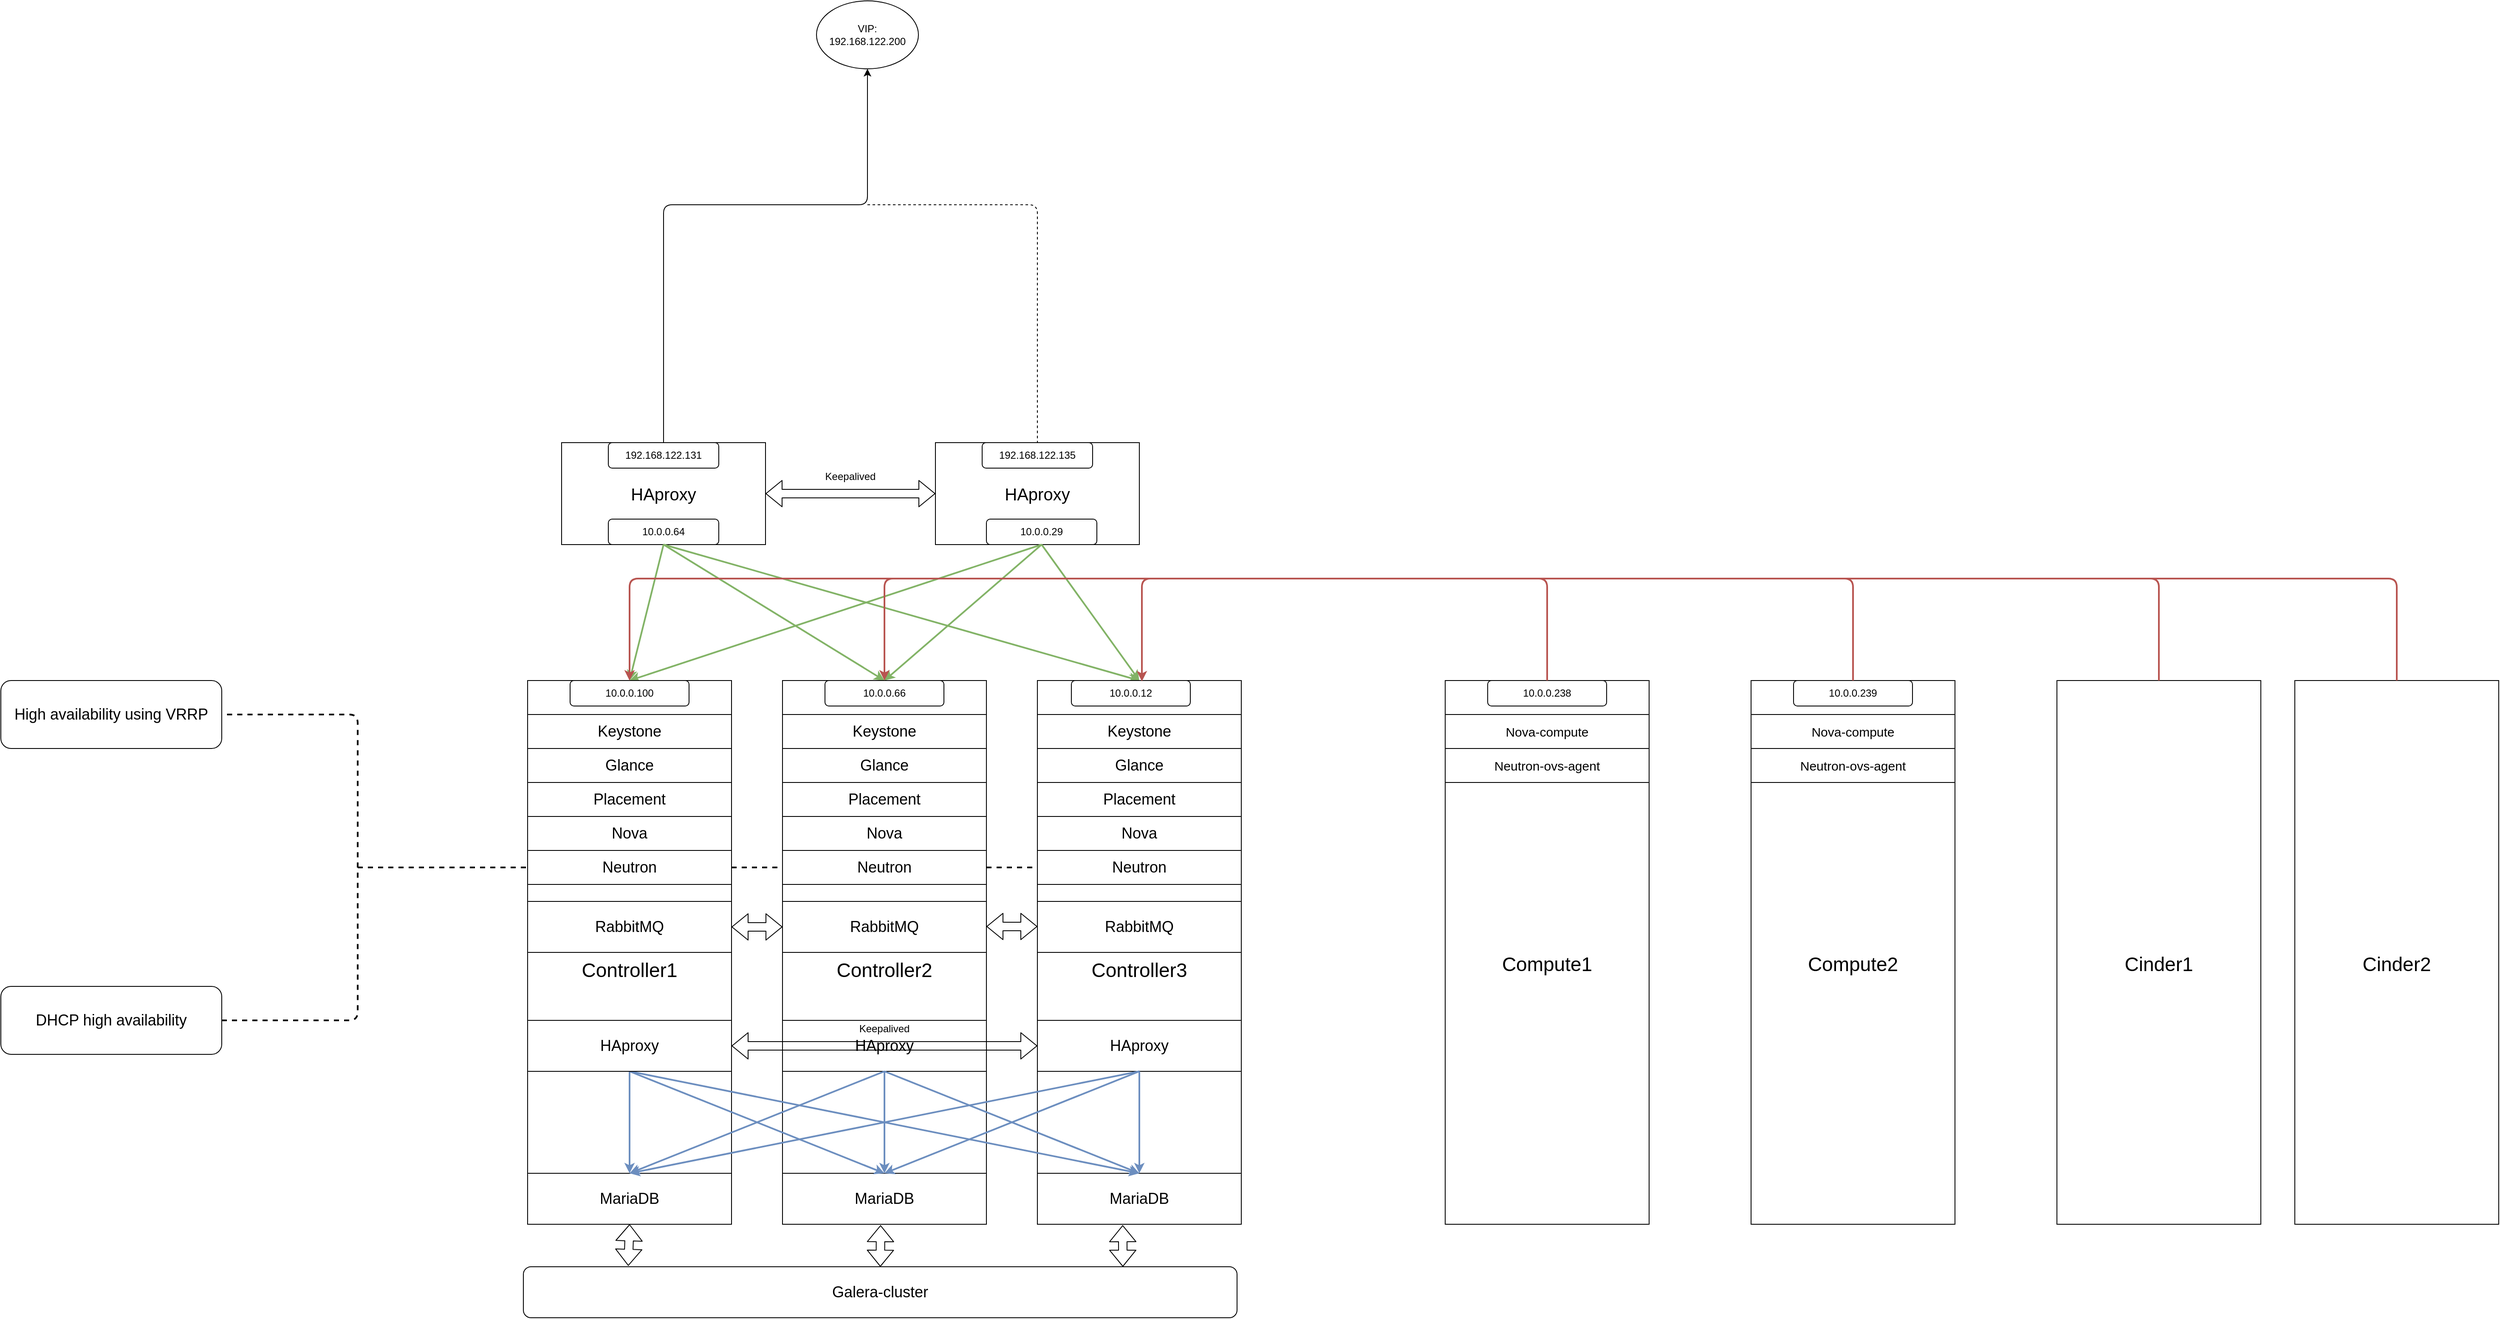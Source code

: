 <mxfile version="12.8.4" type="github">
  <diagram id="eD_JJGinxh7tce8vUjwv" name="Page-1">
    <mxGraphModel dx="2205" dy="1876" grid="1" gridSize="10" guides="1" tooltips="1" connect="1" arrows="1" fold="1" page="1" pageScale="1" pageWidth="850" pageHeight="1100" math="0" shadow="0">
      <root>
        <mxCell id="0" />
        <mxCell id="1" parent="0" />
        <mxCell id="yRIOcCUZ5OUKHp-ImnXH-1" value="&lt;font style=&quot;font-size: 20px&quot;&gt;HAproxy&lt;/font&gt;" style="rounded=0;whiteSpace=wrap;html=1;" parent="1" vertex="1">
          <mxGeometry x="80" y="120" width="240" height="120" as="geometry" />
        </mxCell>
        <mxCell id="yRIOcCUZ5OUKHp-ImnXH-3" value="&lt;font style=&quot;font-size: 20px&quot;&gt;HAproxy&lt;/font&gt;" style="rounded=0;whiteSpace=wrap;html=1;" parent="1" vertex="1">
          <mxGeometry x="520" y="120" width="240" height="120" as="geometry" />
        </mxCell>
        <mxCell id="yRIOcCUZ5OUKHp-ImnXH-4" value="192.168.122.131" style="rounded=1;whiteSpace=wrap;html=1;" parent="1" vertex="1">
          <mxGeometry x="135" y="120" width="130" height="30" as="geometry" />
        </mxCell>
        <mxCell id="yRIOcCUZ5OUKHp-ImnXH-5" value="192.168.122.135" style="rounded=1;whiteSpace=wrap;html=1;" parent="1" vertex="1">
          <mxGeometry x="575" y="120" width="130" height="30" as="geometry" />
        </mxCell>
        <mxCell id="yRIOcCUZ5OUKHp-ImnXH-6" value="" style="shape=flexArrow;endArrow=classic;startArrow=classic;html=1;exitX=1;exitY=0.5;exitDx=0;exitDy=0;entryX=0;entryY=0.5;entryDx=0;entryDy=0;" parent="1" source="yRIOcCUZ5OUKHp-ImnXH-1" target="yRIOcCUZ5OUKHp-ImnXH-3" edge="1">
          <mxGeometry width="50" height="50" relative="1" as="geometry">
            <mxPoint x="400" y="350" as="sourcePoint" />
            <mxPoint x="450" y="300" as="targetPoint" />
          </mxGeometry>
        </mxCell>
        <mxCell id="yRIOcCUZ5OUKHp-ImnXH-7" value="&lt;div&gt;Keepalived&lt;/div&gt;" style="text;html=1;strokeColor=none;fillColor=none;align=center;verticalAlign=middle;whiteSpace=wrap;rounded=0;" parent="1" vertex="1">
          <mxGeometry x="330" y="150" width="180" height="20" as="geometry" />
        </mxCell>
        <mxCell id="yRIOcCUZ5OUKHp-ImnXH-9" value="" style="endArrow=classic;html=1;exitX=0.5;exitY=0;exitDx=0;exitDy=0;" parent="1" source="yRIOcCUZ5OUKHp-ImnXH-4" edge="1">
          <mxGeometry width="50" height="50" relative="1" as="geometry">
            <mxPoint x="400" y="270" as="sourcePoint" />
            <mxPoint x="440" y="-320" as="targetPoint" />
            <Array as="points">
              <mxPoint x="200" y="-160" />
              <mxPoint x="440" y="-160" />
            </Array>
          </mxGeometry>
        </mxCell>
        <mxCell id="yRIOcCUZ5OUKHp-ImnXH-10" value="" style="endArrow=none;dashed=1;html=1;entryX=0.5;entryY=0;entryDx=0;entryDy=0;" parent="1" target="yRIOcCUZ5OUKHp-ImnXH-5" edge="1">
          <mxGeometry width="50" height="50" relative="1" as="geometry">
            <mxPoint x="440" y="-160" as="sourcePoint" />
            <mxPoint x="450" y="-30" as="targetPoint" />
            <Array as="points">
              <mxPoint x="640" y="-160" />
            </Array>
          </mxGeometry>
        </mxCell>
        <mxCell id="yRIOcCUZ5OUKHp-ImnXH-12" value="VIP:&lt;br&gt;192.168.122.200" style="ellipse;whiteSpace=wrap;html=1;" parent="1" vertex="1">
          <mxGeometry x="380" y="-400" width="120" height="80" as="geometry" />
        </mxCell>
        <mxCell id="yRIOcCUZ5OUKHp-ImnXH-17" value="10.0.0.64" style="rounded=1;whiteSpace=wrap;html=1;" parent="1" vertex="1">
          <mxGeometry x="135" y="210" width="130" height="30" as="geometry" />
        </mxCell>
        <mxCell id="yRIOcCUZ5OUKHp-ImnXH-18" value="10.0.0.29" style="rounded=1;whiteSpace=wrap;html=1;" parent="1" vertex="1">
          <mxGeometry x="580" y="210" width="130" height="30" as="geometry" />
        </mxCell>
        <mxCell id="yRIOcCUZ5OUKHp-ImnXH-19" value="&lt;div&gt;&lt;br&gt;&lt;/div&gt;&lt;div&gt;&lt;br&gt;&lt;/div&gt;&lt;div&gt;&lt;br&gt;&lt;/div&gt;&lt;div style=&quot;font-size: 23px&quot;&gt;&lt;font style=&quot;font-size: 23px&quot;&gt;Controller1&lt;/font&gt;&lt;/div&gt;" style="rounded=0;whiteSpace=wrap;html=1;" parent="1" vertex="1">
          <mxGeometry x="40" y="400" width="240" height="640" as="geometry" />
        </mxCell>
        <mxCell id="yRIOcCUZ5OUKHp-ImnXH-20" value="&lt;div&gt;&lt;br&gt;&lt;/div&gt;&lt;div&gt;&lt;br&gt;&lt;/div&gt;&lt;div&gt;&lt;br&gt;&lt;/div&gt;&lt;div&gt;&lt;font style=&quot;font-size: 23px&quot;&gt;Controller2&lt;/font&gt;&lt;/div&gt;" style="rounded=0;whiteSpace=wrap;html=1;" parent="1" vertex="1">
          <mxGeometry x="340" y="400" width="240" height="640" as="geometry" />
        </mxCell>
        <mxCell id="yRIOcCUZ5OUKHp-ImnXH-21" value="&lt;div&gt;&lt;br&gt;&lt;/div&gt;&lt;div&gt;&lt;br&gt;&lt;/div&gt;&lt;div&gt;&lt;br&gt;&lt;/div&gt;&lt;div&gt;&lt;font style=&quot;font-size: 23px&quot;&gt;Controller3&lt;/font&gt;&lt;/div&gt;" style="rounded=0;whiteSpace=wrap;html=1;" parent="1" vertex="1">
          <mxGeometry x="640" y="400" width="240" height="640" as="geometry" />
        </mxCell>
        <mxCell id="yRIOcCUZ5OUKHp-ImnXH-22" value="" style="endArrow=classic;html=1;exitX=0.5;exitY=1;exitDx=0;exitDy=0;entryX=0.5;entryY=0;entryDx=0;entryDy=0;fillColor=#d5e8d4;strokeColor=#82b366;strokeWidth=2;" parent="1" source="yRIOcCUZ5OUKHp-ImnXH-17" target="yRIOcCUZ5OUKHp-ImnXH-19" edge="1">
          <mxGeometry width="50" height="50" relative="1" as="geometry">
            <mxPoint x="400" y="390" as="sourcePoint" />
            <mxPoint x="450" y="340" as="targetPoint" />
          </mxGeometry>
        </mxCell>
        <mxCell id="yRIOcCUZ5OUKHp-ImnXH-23" value="" style="endArrow=classic;html=1;entryX=0.5;entryY=0;entryDx=0;entryDy=0;fillColor=#d5e8d4;strokeColor=#82b366;strokeWidth=2;" parent="1" target="yRIOcCUZ5OUKHp-ImnXH-20" edge="1">
          <mxGeometry width="50" height="50" relative="1" as="geometry">
            <mxPoint x="200" y="240" as="sourcePoint" />
            <mxPoint x="160" y="390" as="targetPoint" />
          </mxGeometry>
        </mxCell>
        <mxCell id="yRIOcCUZ5OUKHp-ImnXH-24" value="" style="endArrow=classic;html=1;entryX=0.5;entryY=0;entryDx=0;entryDy=0;exitX=0.5;exitY=1;exitDx=0;exitDy=0;fillColor=#d5e8d4;strokeColor=#82b366;strokeWidth=2;" parent="1" source="yRIOcCUZ5OUKHp-ImnXH-17" target="yRIOcCUZ5OUKHp-ImnXH-21" edge="1">
          <mxGeometry width="50" height="50" relative="1" as="geometry">
            <mxPoint x="210" y="250" as="sourcePoint" />
            <mxPoint x="470" y="410" as="targetPoint" />
          </mxGeometry>
        </mxCell>
        <mxCell id="yRIOcCUZ5OUKHp-ImnXH-25" value="" style="endArrow=classic;html=1;exitX=0.5;exitY=1;exitDx=0;exitDy=0;entryX=0.5;entryY=0;entryDx=0;entryDy=0;fillColor=#d5e8d4;strokeColor=#82b366;strokeWidth=2;" parent="1" source="yRIOcCUZ5OUKHp-ImnXH-18" target="yRIOcCUZ5OUKHp-ImnXH-19" edge="1">
          <mxGeometry width="50" height="50" relative="1" as="geometry">
            <mxPoint x="210" y="250" as="sourcePoint" />
            <mxPoint x="160" y="400" as="targetPoint" />
          </mxGeometry>
        </mxCell>
        <mxCell id="yRIOcCUZ5OUKHp-ImnXH-26" value="" style="endArrow=classic;html=1;exitX=0.5;exitY=1;exitDx=0;exitDy=0;entryX=0.5;entryY=0;entryDx=0;entryDy=0;fillColor=#d5e8d4;strokeColor=#82b366;strokeWidth=2;" parent="1" source="yRIOcCUZ5OUKHp-ImnXH-18" target="yRIOcCUZ5OUKHp-ImnXH-20" edge="1">
          <mxGeometry width="50" height="50" relative="1" as="geometry">
            <mxPoint x="655" y="250" as="sourcePoint" />
            <mxPoint x="170" y="410" as="targetPoint" />
          </mxGeometry>
        </mxCell>
        <mxCell id="yRIOcCUZ5OUKHp-ImnXH-27" value="" style="endArrow=classic;html=1;exitX=0.5;exitY=1;exitDx=0;exitDy=0;entryX=0.5;entryY=0;entryDx=0;entryDy=0;fillColor=#d5e8d4;strokeColor=#82b366;strokeWidth=2;" parent="1" source="yRIOcCUZ5OUKHp-ImnXH-18" target="yRIOcCUZ5OUKHp-ImnXH-21" edge="1">
          <mxGeometry width="50" height="50" relative="1" as="geometry">
            <mxPoint x="655" y="250" as="sourcePoint" />
            <mxPoint x="180" y="420" as="targetPoint" />
          </mxGeometry>
        </mxCell>
        <mxCell id="yRIOcCUZ5OUKHp-ImnXH-28" value="10.0.0.100" style="rounded=1;whiteSpace=wrap;html=1;" parent="1" vertex="1">
          <mxGeometry x="90" y="400" width="140" height="30" as="geometry" />
        </mxCell>
        <mxCell id="yRIOcCUZ5OUKHp-ImnXH-29" value="10.0.0.66" style="rounded=1;whiteSpace=wrap;html=1;" parent="1" vertex="1">
          <mxGeometry x="390" y="400" width="140" height="30" as="geometry" />
        </mxCell>
        <mxCell id="yRIOcCUZ5OUKHp-ImnXH-30" value="10.0.0.12" style="rounded=1;whiteSpace=wrap;html=1;" parent="1" vertex="1">
          <mxGeometry x="680" y="400" width="140" height="30" as="geometry" />
        </mxCell>
        <mxCell id="yRIOcCUZ5OUKHp-ImnXH-32" value="&lt;font style=&quot;font-size: 18px&quot;&gt;Keystone&lt;/font&gt;" style="rounded=0;whiteSpace=wrap;html=1;" parent="1" vertex="1">
          <mxGeometry x="40" y="440" width="240" height="40" as="geometry" />
        </mxCell>
        <mxCell id="yRIOcCUZ5OUKHp-ImnXH-33" value="&lt;font style=&quot;font-size: 18px&quot;&gt;Keystone&lt;/font&gt;" style="rounded=0;whiteSpace=wrap;html=1;" parent="1" vertex="1">
          <mxGeometry x="340" y="440" width="240" height="40" as="geometry" />
        </mxCell>
        <mxCell id="yRIOcCUZ5OUKHp-ImnXH-35" value="&lt;font style=&quot;font-size: 18px;&quot;&gt;Glance&lt;/font&gt;" style="rounded=0;whiteSpace=wrap;html=1;fontSize=18;" parent="1" vertex="1">
          <mxGeometry x="40" y="480" width="240" height="40" as="geometry" />
        </mxCell>
        <mxCell id="yRIOcCUZ5OUKHp-ImnXH-36" value="Placement" style="rounded=0;whiteSpace=wrap;html=1;fontSize=18;" parent="1" vertex="1">
          <mxGeometry x="40" y="520" width="240" height="40" as="geometry" />
        </mxCell>
        <mxCell id="yRIOcCUZ5OUKHp-ImnXH-37" value="Nova" style="rounded=0;whiteSpace=wrap;html=1;fontSize=18;" parent="1" vertex="1">
          <mxGeometry x="40" y="560" width="240" height="40" as="geometry" />
        </mxCell>
        <mxCell id="yRIOcCUZ5OUKHp-ImnXH-38" value="Neutron" style="rounded=0;whiteSpace=wrap;html=1;fontSize=18;" parent="1" vertex="1">
          <mxGeometry x="40" y="600" width="240" height="40" as="geometry" />
        </mxCell>
        <mxCell id="yRIOcCUZ5OUKHp-ImnXH-47" value="&lt;font style=&quot;font-size: 18px;&quot;&gt;Glance&lt;/font&gt;" style="rounded=0;whiteSpace=wrap;html=1;fontSize=18;" parent="1" vertex="1">
          <mxGeometry x="340" y="480" width="240" height="40" as="geometry" />
        </mxCell>
        <mxCell id="yRIOcCUZ5OUKHp-ImnXH-48" value="Placement" style="rounded=0;whiteSpace=wrap;html=1;fontSize=18;" parent="1" vertex="1">
          <mxGeometry x="340" y="520" width="240" height="40" as="geometry" />
        </mxCell>
        <mxCell id="yRIOcCUZ5OUKHp-ImnXH-49" value="Nova" style="rounded=0;whiteSpace=wrap;html=1;fontSize=18;" parent="1" vertex="1">
          <mxGeometry x="340" y="560" width="240" height="40" as="geometry" />
        </mxCell>
        <mxCell id="yRIOcCUZ5OUKHp-ImnXH-50" value="Neutron" style="rounded=0;whiteSpace=wrap;html=1;fontSize=18;" parent="1" vertex="1">
          <mxGeometry x="340" y="600" width="240" height="40" as="geometry" />
        </mxCell>
        <mxCell id="yRIOcCUZ5OUKHp-ImnXH-55" value="MariaDB" style="rounded=0;whiteSpace=wrap;html=1;fontSize=18;" parent="1" vertex="1">
          <mxGeometry x="40" y="980" width="240" height="60" as="geometry" />
        </mxCell>
        <mxCell id="yRIOcCUZ5OUKHp-ImnXH-56" value="MariaDB" style="rounded=0;whiteSpace=wrap;html=1;fontSize=18;" parent="1" vertex="1">
          <mxGeometry x="340" y="980" width="240" height="60" as="geometry" />
        </mxCell>
        <mxCell id="yRIOcCUZ5OUKHp-ImnXH-57" value="MariaDB" style="rounded=0;whiteSpace=wrap;html=1;fontSize=18;" parent="1" vertex="1">
          <mxGeometry x="640" y="980" width="240" height="60" as="geometry" />
        </mxCell>
        <mxCell id="yRIOcCUZ5OUKHp-ImnXH-59" value="HAproxy" style="rounded=0;whiteSpace=wrap;html=1;fontSize=18;" parent="1" vertex="1">
          <mxGeometry x="340" y="800" width="240" height="60" as="geometry" />
        </mxCell>
        <mxCell id="yRIOcCUZ5OUKHp-ImnXH-60" value="" style="shape=flexArrow;endArrow=classic;startArrow=classic;html=1;fontSize=18;exitX=1;exitY=0.5;exitDx=0;exitDy=0;entryX=0;entryY=0.5;entryDx=0;entryDy=0;" parent="1" source="yRIOcCUZ5OUKHp-ImnXH-58" target="rDaiTC833s7yylqL6G56-10" edge="1">
          <mxGeometry width="50" height="50" relative="1" as="geometry">
            <mxPoint x="400" y="630" as="sourcePoint" />
            <mxPoint x="450" y="580" as="targetPoint" />
          </mxGeometry>
        </mxCell>
        <mxCell id="yRIOcCUZ5OUKHp-ImnXH-61" value="Keepalived" style="text;html=1;strokeColor=none;fillColor=none;align=center;verticalAlign=middle;whiteSpace=wrap;rounded=0;fontSize=12;" parent="1" vertex="1">
          <mxGeometry x="440" y="800" width="40" height="20" as="geometry" />
        </mxCell>
        <mxCell id="yRIOcCUZ5OUKHp-ImnXH-62" value="" style="endArrow=classic;html=1;fontSize=12;entryX=0.5;entryY=0;entryDx=0;entryDy=0;exitX=0.5;exitY=1;exitDx=0;exitDy=0;fillColor=#dae8fc;strokeColor=#6c8ebf;strokeWidth=2;" parent="1" source="yRIOcCUZ5OUKHp-ImnXH-58" target="yRIOcCUZ5OUKHp-ImnXH-55" edge="1">
          <mxGeometry width="50" height="50" relative="1" as="geometry">
            <mxPoint x="-50" y="870" as="sourcePoint" />
            <mxPoint x="450" y="690" as="targetPoint" />
          </mxGeometry>
        </mxCell>
        <mxCell id="yRIOcCUZ5OUKHp-ImnXH-63" value="" style="endArrow=classic;html=1;fontSize=12;entryX=0.5;entryY=0;entryDx=0;entryDy=0;exitX=0.5;exitY=1;exitDx=0;exitDy=0;fillColor=#dae8fc;strokeColor=#6c8ebf;strokeWidth=2;" parent="1" source="yRIOcCUZ5OUKHp-ImnXH-58" target="yRIOcCUZ5OUKHp-ImnXH-56" edge="1">
          <mxGeometry width="50" height="50" relative="1" as="geometry">
            <mxPoint x="170" y="820" as="sourcePoint" />
            <mxPoint x="170" y="990" as="targetPoint" />
          </mxGeometry>
        </mxCell>
        <mxCell id="yRIOcCUZ5OUKHp-ImnXH-64" value="" style="endArrow=classic;html=1;fontSize=12;exitX=0.5;exitY=1;exitDx=0;exitDy=0;entryX=0.5;entryY=0;entryDx=0;entryDy=0;fillColor=#dae8fc;strokeColor=#6c8ebf;strokeWidth=2;" parent="1" source="yRIOcCUZ5OUKHp-ImnXH-58" target="yRIOcCUZ5OUKHp-ImnXH-57" edge="1">
          <mxGeometry width="50" height="50" relative="1" as="geometry">
            <mxPoint x="170" y="820" as="sourcePoint" />
            <mxPoint x="170" y="990" as="targetPoint" />
          </mxGeometry>
        </mxCell>
        <mxCell id="yRIOcCUZ5OUKHp-ImnXH-65" value="" style="endArrow=classic;html=1;fontSize=12;exitX=0.5;exitY=1;exitDx=0;exitDy=0;entryX=0.5;entryY=0;entryDx=0;entryDy=0;fillColor=#dae8fc;strokeColor=#6c8ebf;strokeWidth=2;" parent="1" source="yRIOcCUZ5OUKHp-ImnXH-59" target="yRIOcCUZ5OUKHp-ImnXH-55" edge="1">
          <mxGeometry width="50" height="50" relative="1" as="geometry">
            <mxPoint x="170" y="820" as="sourcePoint" />
            <mxPoint x="170" y="990" as="targetPoint" />
          </mxGeometry>
        </mxCell>
        <mxCell id="yRIOcCUZ5OUKHp-ImnXH-66" value="" style="endArrow=classic;html=1;fontSize=12;exitX=0.5;exitY=1;exitDx=0;exitDy=0;fillColor=#dae8fc;strokeColor=#6c8ebf;strokeWidth=2;" parent="1" source="yRIOcCUZ5OUKHp-ImnXH-59" target="yRIOcCUZ5OUKHp-ImnXH-56" edge="1">
          <mxGeometry width="50" height="50" relative="1" as="geometry">
            <mxPoint x="470" y="820" as="sourcePoint" />
            <mxPoint x="170" y="990" as="targetPoint" />
          </mxGeometry>
        </mxCell>
        <mxCell id="yRIOcCUZ5OUKHp-ImnXH-67" value="" style="endArrow=classic;html=1;fontSize=12;exitX=0.5;exitY=1;exitDx=0;exitDy=0;entryX=0.5;entryY=0;entryDx=0;entryDy=0;fillColor=#dae8fc;strokeColor=#6c8ebf;strokeWidth=2;" parent="1" source="yRIOcCUZ5OUKHp-ImnXH-59" target="yRIOcCUZ5OUKHp-ImnXH-57" edge="1">
          <mxGeometry width="50" height="50" relative="1" as="geometry">
            <mxPoint x="470" y="820" as="sourcePoint" />
            <mxPoint x="470" y="990" as="targetPoint" />
          </mxGeometry>
        </mxCell>
        <mxCell id="yRIOcCUZ5OUKHp-ImnXH-68" value="&lt;font style=&quot;font-size: 18px&quot;&gt;RabbitMQ&lt;/font&gt;" style="rounded=0;whiteSpace=wrap;html=1;fontSize=12;" parent="1" vertex="1">
          <mxGeometry x="40" y="660" width="240" height="60" as="geometry" />
        </mxCell>
        <mxCell id="yRIOcCUZ5OUKHp-ImnXH-70" style="edgeStyle=orthogonalEdgeStyle;rounded=0;orthogonalLoop=1;jettySize=auto;html=1;exitX=0.5;exitY=1;exitDx=0;exitDy=0;fontSize=12;" parent="1" source="yRIOcCUZ5OUKHp-ImnXH-68" target="yRIOcCUZ5OUKHp-ImnXH-68" edge="1">
          <mxGeometry relative="1" as="geometry" />
        </mxCell>
        <mxCell id="yRIOcCUZ5OUKHp-ImnXH-72" value="&lt;font style=&quot;font-size: 18px&quot;&gt;RabbitMQ&lt;/font&gt;" style="rounded=0;whiteSpace=wrap;html=1;fontSize=12;" parent="1" vertex="1">
          <mxGeometry x="340" y="660" width="240" height="60" as="geometry" />
        </mxCell>
        <mxCell id="yRIOcCUZ5OUKHp-ImnXH-73" value="&lt;font style=&quot;font-size: 18px&quot;&gt;RabbitMQ&lt;/font&gt;" style="rounded=0;whiteSpace=wrap;html=1;fontSize=12;" parent="1" vertex="1">
          <mxGeometry x="640" y="660" width="240" height="60" as="geometry" />
        </mxCell>
        <mxCell id="yRIOcCUZ5OUKHp-ImnXH-79" value="&lt;font style=&quot;font-size: 18px&quot;&gt;Galera-cluster&lt;/font&gt;" style="rounded=1;whiteSpace=wrap;html=1;fillColor=none;fontSize=12;" parent="1" vertex="1">
          <mxGeometry x="35" y="1090" width="840" height="60" as="geometry" />
        </mxCell>
        <mxCell id="yRIOcCUZ5OUKHp-ImnXH-58" value="HAproxy" style="rounded=0;whiteSpace=wrap;html=1;fontSize=18;" parent="1" vertex="1">
          <mxGeometry x="40" y="800" width="240" height="60" as="geometry" />
        </mxCell>
        <mxCell id="yRIOcCUZ5OUKHp-ImnXH-84" value="" style="shape=flexArrow;endArrow=classic;startArrow=classic;html=1;fontSize=12;exitX=0.147;exitY=-0.017;exitDx=0;exitDy=0;exitPerimeter=0;entryX=0.5;entryY=1;entryDx=0;entryDy=0;" parent="1" source="yRIOcCUZ5OUKHp-ImnXH-79" target="yRIOcCUZ5OUKHp-ImnXH-55" edge="1">
          <mxGeometry width="50" height="50" relative="1" as="geometry">
            <mxPoint x="380" y="840" as="sourcePoint" />
            <mxPoint x="430" y="790" as="targetPoint" />
          </mxGeometry>
        </mxCell>
        <mxCell id="yRIOcCUZ5OUKHp-ImnXH-88" value="" style="shape=flexArrow;endArrow=classic;startArrow=classic;html=1;fontSize=12;entryX=0.5;entryY=1;entryDx=0;entryDy=0;" parent="1" source="yRIOcCUZ5OUKHp-ImnXH-79" edge="1">
          <mxGeometry width="50" height="50" relative="1" as="geometry">
            <mxPoint x="454.5" y="1120" as="sourcePoint" />
            <mxPoint x="455.43" y="1041.02" as="targetPoint" />
          </mxGeometry>
        </mxCell>
        <mxCell id="yRIOcCUZ5OUKHp-ImnXH-89" value="" style="shape=flexArrow;endArrow=classic;startArrow=classic;html=1;fontSize=12;entryX=0.5;entryY=1;entryDx=0;entryDy=0;exitX=0.84;exitY=0;exitDx=0;exitDy=0;exitPerimeter=0;" parent="1" source="yRIOcCUZ5OUKHp-ImnXH-79" edge="1">
          <mxGeometry width="50" height="50" relative="1" as="geometry">
            <mxPoint x="740" y="1110" as="sourcePoint" />
            <mxPoint x="740.43" y="1041.02" as="targetPoint" />
          </mxGeometry>
        </mxCell>
        <mxCell id="yRIOcCUZ5OUKHp-ImnXH-90" value="" style="shape=flexArrow;endArrow=classic;startArrow=classic;html=1;fontSize=12;exitX=1;exitY=0.5;exitDx=0;exitDy=0;entryX=0;entryY=0.5;entryDx=0;entryDy=0;" parent="1" source="yRIOcCUZ5OUKHp-ImnXH-68" target="yRIOcCUZ5OUKHp-ImnXH-72" edge="1">
          <mxGeometry width="50" height="50" relative="1" as="geometry">
            <mxPoint x="380" y="840" as="sourcePoint" />
            <mxPoint x="430" y="790" as="targetPoint" />
          </mxGeometry>
        </mxCell>
        <mxCell id="yRIOcCUZ5OUKHp-ImnXH-91" value="" style="shape=flexArrow;endArrow=classic;startArrow=classic;html=1;fontSize=12;exitX=1;exitY=0.5;exitDx=0;exitDy=0;entryX=0;entryY=0.5;entryDx=0;entryDy=0;" parent="1" edge="1">
          <mxGeometry width="50" height="50" relative="1" as="geometry">
            <mxPoint x="580" y="689.5" as="sourcePoint" />
            <mxPoint x="640" y="689.5" as="targetPoint" />
          </mxGeometry>
        </mxCell>
        <mxCell id="rDaiTC833s7yylqL6G56-3" value="&lt;div style=&quot;font-size: 23px&quot;&gt;&lt;font style=&quot;font-size: 23px&quot;&gt;&lt;br&gt;&lt;/font&gt;&lt;/div&gt;&lt;div style=&quot;font-size: 23px&quot;&gt;&lt;div&gt;&lt;font style=&quot;font-size: 23px&quot;&gt;Compute1&lt;br&gt;&lt;/font&gt;&lt;/div&gt;&lt;/div&gt;" style="rounded=0;whiteSpace=wrap;html=1;" parent="1" vertex="1">
          <mxGeometry x="1120" y="400" width="240" height="640" as="geometry" />
        </mxCell>
        <mxCell id="rDaiTC833s7yylqL6G56-4" value="&lt;div style=&quot;font-size: 23px&quot;&gt;&lt;font style=&quot;font-size: 23px&quot;&gt;&lt;br&gt;&lt;/font&gt;&lt;/div&gt;&lt;div style=&quot;font-size: 23px&quot;&gt;&lt;div&gt;&lt;font style=&quot;font-size: 23px&quot;&gt;Compute2&lt;br&gt;&lt;/font&gt;&lt;/div&gt;&lt;/div&gt;" style="rounded=0;whiteSpace=wrap;html=1;" parent="1" vertex="1">
          <mxGeometry x="1480" y="400" width="240" height="640" as="geometry" />
        </mxCell>
        <mxCell id="rDaiTC833s7yylqL6G56-5" value="&lt;font style=&quot;font-size: 18px&quot;&gt;Keystone&lt;/font&gt;" style="rounded=0;whiteSpace=wrap;html=1;" parent="1" vertex="1">
          <mxGeometry x="640" y="440" width="240" height="40" as="geometry" />
        </mxCell>
        <mxCell id="rDaiTC833s7yylqL6G56-6" value="&lt;font style=&quot;font-size: 18px;&quot;&gt;Glance&lt;/font&gt;" style="rounded=0;whiteSpace=wrap;html=1;fontSize=18;" parent="1" vertex="1">
          <mxGeometry x="640" y="480" width="240" height="40" as="geometry" />
        </mxCell>
        <mxCell id="rDaiTC833s7yylqL6G56-7" value="Placement" style="rounded=0;whiteSpace=wrap;html=1;fontSize=18;" parent="1" vertex="1">
          <mxGeometry x="640" y="520" width="240" height="40" as="geometry" />
        </mxCell>
        <mxCell id="rDaiTC833s7yylqL6G56-8" value="Nova" style="rounded=0;whiteSpace=wrap;html=1;fontSize=18;" parent="1" vertex="1">
          <mxGeometry x="640" y="560" width="240" height="40" as="geometry" />
        </mxCell>
        <mxCell id="rDaiTC833s7yylqL6G56-9" value="Neutron" style="rounded=0;whiteSpace=wrap;html=1;fontSize=18;" parent="1" vertex="1">
          <mxGeometry x="640" y="600" width="240" height="40" as="geometry" />
        </mxCell>
        <mxCell id="rDaiTC833s7yylqL6G56-10" value="HAproxy" style="rounded=0;whiteSpace=wrap;html=1;fontSize=18;" parent="1" vertex="1">
          <mxGeometry x="640" y="800" width="240" height="60" as="geometry" />
        </mxCell>
        <mxCell id="rDaiTC833s7yylqL6G56-11" value="" style="endArrow=classic;html=1;exitX=0.5;exitY=1;exitDx=0;exitDy=0;entryX=0.5;entryY=0;entryDx=0;entryDy=0;fillColor=#dae8fc;strokeColor=#6c8ebf;strokeWidth=2;" parent="1" source="rDaiTC833s7yylqL6G56-10" target="yRIOcCUZ5OUKHp-ImnXH-55" edge="1">
          <mxGeometry width="50" height="50" relative="1" as="geometry">
            <mxPoint x="520" y="660" as="sourcePoint" />
            <mxPoint x="570" y="610" as="targetPoint" />
          </mxGeometry>
        </mxCell>
        <mxCell id="rDaiTC833s7yylqL6G56-12" value="" style="endArrow=classic;html=1;exitX=0.5;exitY=1;exitDx=0;exitDy=0;entryX=0.5;entryY=0;entryDx=0;entryDy=0;fillColor=#dae8fc;strokeColor=#6c8ebf;strokeWidth=2;" parent="1" source="rDaiTC833s7yylqL6G56-10" target="yRIOcCUZ5OUKHp-ImnXH-56" edge="1">
          <mxGeometry width="50" height="50" relative="1" as="geometry">
            <mxPoint x="770" y="870" as="sourcePoint" />
            <mxPoint x="170" y="990" as="targetPoint" />
          </mxGeometry>
        </mxCell>
        <mxCell id="rDaiTC833s7yylqL6G56-13" value="" style="endArrow=classic;html=1;exitX=0.5;exitY=1;exitDx=0;exitDy=0;entryX=0.5;entryY=0;entryDx=0;entryDy=0;fillColor=#dae8fc;strokeColor=#6c8ebf;strokeWidth=2;" parent="1" source="rDaiTC833s7yylqL6G56-10" target="yRIOcCUZ5OUKHp-ImnXH-57" edge="1">
          <mxGeometry width="50" height="50" relative="1" as="geometry">
            <mxPoint x="770" y="870" as="sourcePoint" />
            <mxPoint x="470" y="990" as="targetPoint" />
          </mxGeometry>
        </mxCell>
        <mxCell id="rDaiTC833s7yylqL6G56-18" value="10.0.0.238" style="rounded=1;whiteSpace=wrap;html=1;" parent="1" vertex="1">
          <mxGeometry x="1170" y="400" width="140" height="30" as="geometry" />
        </mxCell>
        <mxCell id="rDaiTC833s7yylqL6G56-19" value="10.0.0.239" style="rounded=1;whiteSpace=wrap;html=1;" parent="1" vertex="1">
          <mxGeometry x="1530" y="400" width="140" height="30" as="geometry" />
        </mxCell>
        <mxCell id="rDaiTC833s7yylqL6G56-21" value="" style="endArrow=classic;html=1;exitX=0.5;exitY=0;exitDx=0;exitDy=0;entryX=0.593;entryY=0.033;entryDx=0;entryDy=0;entryPerimeter=0;fillColor=#f8cecc;strokeColor=#b85450;strokeWidth=2;" parent="1" source="rDaiTC833s7yylqL6G56-18" target="yRIOcCUZ5OUKHp-ImnXH-30" edge="1">
          <mxGeometry width="50" height="50" relative="1" as="geometry">
            <mxPoint x="1090" y="630" as="sourcePoint" />
            <mxPoint x="1140" y="580" as="targetPoint" />
            <Array as="points">
              <mxPoint x="1240" y="280" />
              <mxPoint x="763" y="280" />
            </Array>
          </mxGeometry>
        </mxCell>
        <mxCell id="rDaiTC833s7yylqL6G56-22" value="" style="endArrow=none;html=1;exitX=0.5;exitY=0;exitDx=0;exitDy=0;fillColor=#f8cecc;strokeColor=#b85450;strokeWidth=2;" parent="1" source="rDaiTC833s7yylqL6G56-19" edge="1">
          <mxGeometry width="50" height="50" relative="1" as="geometry">
            <mxPoint x="1110" y="570" as="sourcePoint" />
            <mxPoint x="1140" y="280" as="targetPoint" />
            <Array as="points">
              <mxPoint x="1600" y="280" />
            </Array>
          </mxGeometry>
        </mxCell>
        <mxCell id="rDaiTC833s7yylqL6G56-23" value="" style="endArrow=classic;html=1;entryX=0.5;entryY=0;entryDx=0;entryDy=0;fillColor=#f8cecc;strokeColor=#b85450;strokeWidth=2;" parent="1" target="yRIOcCUZ5OUKHp-ImnXH-28" edge="1">
          <mxGeometry width="50" height="50" relative="1" as="geometry">
            <mxPoint x="820" y="280" as="sourcePoint" />
            <mxPoint x="660" y="520" as="targetPoint" />
            <Array as="points">
              <mxPoint x="160" y="280" />
            </Array>
          </mxGeometry>
        </mxCell>
        <mxCell id="rDaiTC833s7yylqL6G56-24" value="" style="endArrow=classic;html=1;entryX=0.5;entryY=0;entryDx=0;entryDy=0;fillColor=#f8cecc;strokeColor=#b85450;strokeWidth=2;" parent="1" target="yRIOcCUZ5OUKHp-ImnXH-29" edge="1">
          <mxGeometry width="50" height="50" relative="1" as="geometry">
            <mxPoint x="930" y="280" as="sourcePoint" />
            <mxPoint x="660" y="520" as="targetPoint" />
            <Array as="points">
              <mxPoint x="460" y="280" />
            </Array>
          </mxGeometry>
        </mxCell>
        <mxCell id="rDaiTC833s7yylqL6G56-27" value="&lt;font style=&quot;font-size: 15px&quot;&gt;Nova-compute&lt;/font&gt;" style="rounded=0;whiteSpace=wrap;html=1;" parent="1" vertex="1">
          <mxGeometry x="1120" y="440" width="240" height="40" as="geometry" />
        </mxCell>
        <mxCell id="rDaiTC833s7yylqL6G56-28" value="&lt;font style=&quot;font-size: 15px&quot;&gt;Neutron-ovs-agent&lt;/font&gt;" style="rounded=0;whiteSpace=wrap;html=1;fontSize=18;" parent="1" vertex="1">
          <mxGeometry x="1120" y="480" width="240" height="40" as="geometry" />
        </mxCell>
        <mxCell id="rDaiTC833s7yylqL6G56-29" value="&lt;font style=&quot;font-size: 15px&quot;&gt;Nova-compute&lt;/font&gt;" style="rounded=0;whiteSpace=wrap;html=1;" parent="1" vertex="1">
          <mxGeometry x="1480" y="440" width="240" height="40" as="geometry" />
        </mxCell>
        <mxCell id="rDaiTC833s7yylqL6G56-30" value="&lt;font style=&quot;font-size: 15px&quot;&gt;Neutron-ovs-agent&lt;/font&gt;" style="rounded=0;whiteSpace=wrap;html=1;fontSize=18;" parent="1" vertex="1">
          <mxGeometry x="1480" y="480" width="240" height="40" as="geometry" />
        </mxCell>
        <mxCell id="rDaiTC833s7yylqL6G56-31" value="" style="endArrow=none;dashed=1;html=1;strokeWidth=2;entryX=0;entryY=0.5;entryDx=0;entryDy=0;" parent="1" target="yRIOcCUZ5OUKHp-ImnXH-38" edge="1">
          <mxGeometry width="50" height="50" relative="1" as="geometry">
            <mxPoint x="-160" y="620" as="sourcePoint" />
            <mxPoint x="-20" y="580" as="targetPoint" />
          </mxGeometry>
        </mxCell>
        <mxCell id="rDaiTC833s7yylqL6G56-32" value="" style="endArrow=none;dashed=1;html=1;strokeWidth=2;entryX=1;entryY=0.5;entryDx=0;entryDy=0;exitX=1;exitY=0.5;exitDx=0;exitDy=0;" parent="1" source="rDaiTC833s7yylqL6G56-34" target="rDaiTC833s7yylqL6G56-33" edge="1">
          <mxGeometry width="50" height="50" relative="1" as="geometry">
            <mxPoint x="-320" y="800" as="sourcePoint" />
            <mxPoint x="-320" y="440" as="targetPoint" />
            <Array as="points">
              <mxPoint x="-160" y="800" />
              <mxPoint x="-160" y="440" />
            </Array>
          </mxGeometry>
        </mxCell>
        <mxCell id="rDaiTC833s7yylqL6G56-33" value="&lt;h2&gt;&lt;span style=&quot;font-weight: normal&quot;&gt;High availability using VRRP&lt;/span&gt;&lt;/h2&gt;" style="rounded=1;whiteSpace=wrap;html=1;" parent="1" vertex="1">
          <mxGeometry x="-580" y="400" width="260" height="80" as="geometry" />
        </mxCell>
        <mxCell id="rDaiTC833s7yylqL6G56-34" value="&lt;h2&gt;&lt;span style=&quot;font-weight: normal&quot;&gt;DHCP high availability&lt;/span&gt;&lt;/h2&gt;" style="rounded=1;whiteSpace=wrap;html=1;" parent="1" vertex="1">
          <mxGeometry x="-580" y="760" width="260" height="80" as="geometry" />
        </mxCell>
        <mxCell id="rDaiTC833s7yylqL6G56-36" value="" style="endArrow=none;dashed=1;html=1;strokeWidth=2;exitX=1;exitY=0.5;exitDx=0;exitDy=0;entryX=0;entryY=0.5;entryDx=0;entryDy=0;" parent="1" source="yRIOcCUZ5OUKHp-ImnXH-38" target="yRIOcCUZ5OUKHp-ImnXH-50" edge="1">
          <mxGeometry width="50" height="50" relative="1" as="geometry">
            <mxPoint x="390" y="700" as="sourcePoint" />
            <mxPoint x="440" y="650" as="targetPoint" />
          </mxGeometry>
        </mxCell>
        <mxCell id="rDaiTC833s7yylqL6G56-37" value="" style="endArrow=none;dashed=1;html=1;strokeWidth=2;exitX=1;exitY=0.5;exitDx=0;exitDy=0;entryX=0;entryY=0.5;entryDx=0;entryDy=0;" parent="1" source="yRIOcCUZ5OUKHp-ImnXH-50" target="rDaiTC833s7yylqL6G56-9" edge="1">
          <mxGeometry width="50" height="50" relative="1" as="geometry">
            <mxPoint x="580" y="619.5" as="sourcePoint" />
            <mxPoint x="640" y="620" as="targetPoint" />
          </mxGeometry>
        </mxCell>
        <mxCell id="GsOLar8iRGCPOP8uoPbE-2" value="&lt;div style=&quot;font-size: 23px&quot;&gt;&lt;font style=&quot;font-size: 23px&quot;&gt;&lt;br&gt;&lt;/font&gt;&lt;/div&gt;&lt;div style=&quot;font-size: 23px&quot;&gt;&lt;div&gt;&lt;font style=&quot;font-size: 23px&quot;&gt;Cinder1&lt;/font&gt;&lt;/div&gt;&lt;/div&gt;" style="rounded=0;whiteSpace=wrap;html=1;" vertex="1" parent="1">
          <mxGeometry x="1840" y="400" width="240" height="640" as="geometry" />
        </mxCell>
        <mxCell id="GsOLar8iRGCPOP8uoPbE-3" value="&lt;div style=&quot;font-size: 23px&quot;&gt;&lt;font style=&quot;font-size: 23px&quot;&gt;&lt;br&gt;&lt;/font&gt;&lt;/div&gt;&lt;div style=&quot;font-size: 23px&quot;&gt;&lt;div&gt;&lt;font style=&quot;font-size: 23px&quot;&gt;Cinder2&lt;br&gt;&lt;/font&gt;&lt;/div&gt;&lt;/div&gt;" style="rounded=0;whiteSpace=wrap;html=1;" vertex="1" parent="1">
          <mxGeometry x="2120" y="400" width="240" height="640" as="geometry" />
        </mxCell>
        <mxCell id="GsOLar8iRGCPOP8uoPbE-6" value="" style="endArrow=none;html=1;entryX=0.5;entryY=0;entryDx=0;entryDy=0;fillColor=#f8cecc;strokeColor=#b85450;strokeWidth=2;" edge="1" parent="1" target="GsOLar8iRGCPOP8uoPbE-2">
          <mxGeometry width="50" height="50" relative="1" as="geometry">
            <mxPoint x="1580" y="280" as="sourcePoint" />
            <mxPoint x="1820" y="530" as="targetPoint" />
            <Array as="points">
              <mxPoint x="1960" y="280" />
            </Array>
          </mxGeometry>
        </mxCell>
        <mxCell id="GsOLar8iRGCPOP8uoPbE-7" value="" style="endArrow=none;html=1;entryX=0.5;entryY=0;entryDx=0;entryDy=0;fillColor=#f8cecc;strokeColor=#b85450;strokeWidth=2;" edge="1" parent="1">
          <mxGeometry width="50" height="50" relative="1" as="geometry">
            <mxPoint x="1860" y="280" as="sourcePoint" />
            <mxPoint x="2240" y="400" as="targetPoint" />
            <Array as="points">
              <mxPoint x="2240" y="280" />
            </Array>
          </mxGeometry>
        </mxCell>
      </root>
    </mxGraphModel>
  </diagram>
</mxfile>

